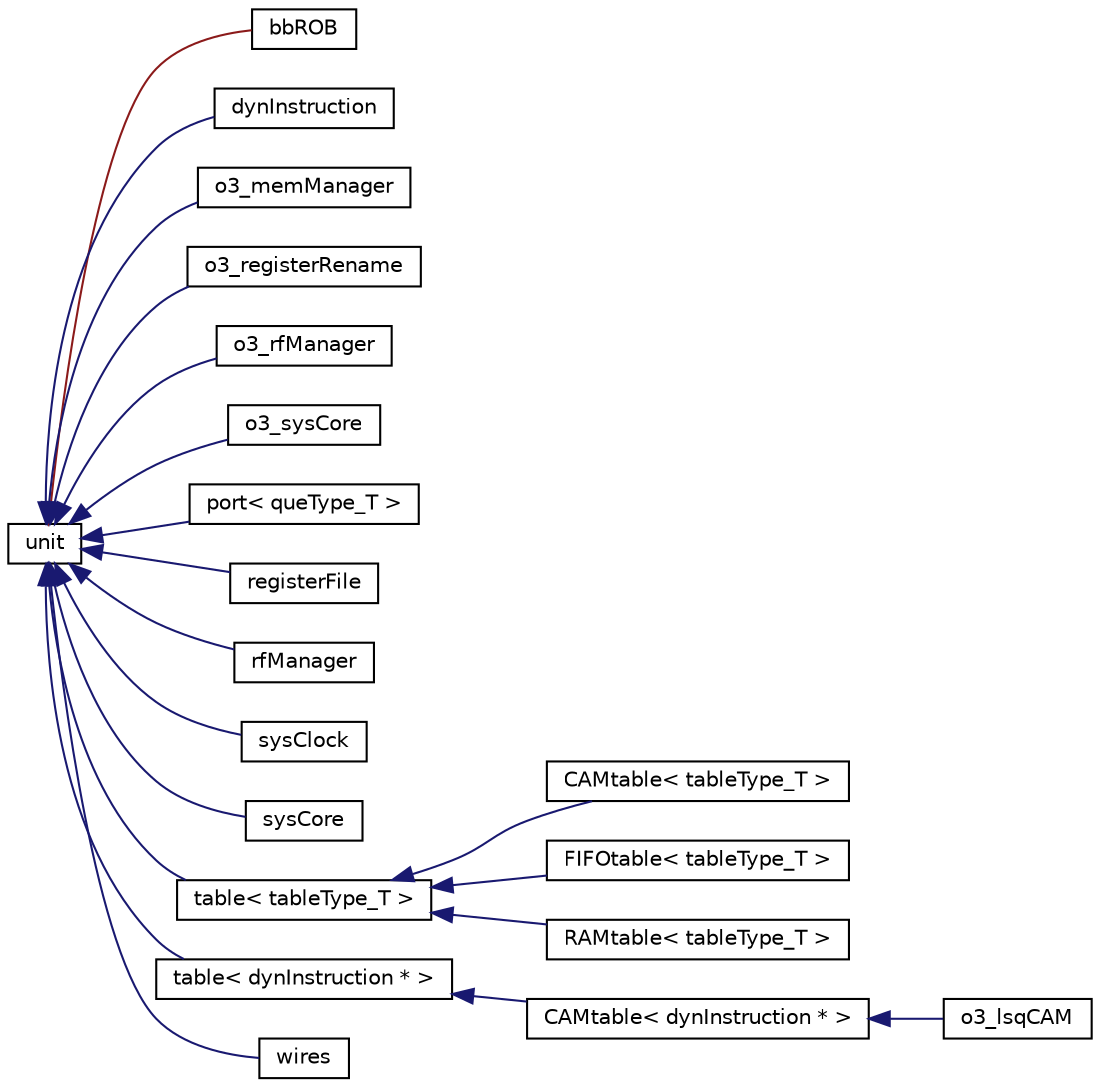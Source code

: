 digraph G
{
  edge [fontname="Helvetica",fontsize="10",labelfontname="Helvetica",labelfontsize="10"];
  node [fontname="Helvetica",fontsize="10",shape=record];
  rankdir=LR;
  Node1 [label="unit",height=0.2,width=0.4,color="black", fillcolor="white", style="filled",URL="$classunit.html"];
  Node1 -> Node2 [dir=back,color="firebrick4",fontsize="10",style="solid",fontname="Helvetica"];
  Node2 [label="bbROB",height=0.2,width=0.4,color="black", fillcolor="white", style="filled",URL="$classbbROB.html"];
  Node1 -> Node3 [dir=back,color="midnightblue",fontsize="10",style="solid",fontname="Helvetica"];
  Node3 [label="dynInstruction",height=0.2,width=0.4,color="black", fillcolor="white", style="filled",URL="$classdynInstruction.html"];
  Node1 -> Node4 [dir=back,color="midnightblue",fontsize="10",style="solid",fontname="Helvetica"];
  Node4 [label="o3_memManager",height=0.2,width=0.4,color="black", fillcolor="white", style="filled",URL="$classo3__memManager.html"];
  Node1 -> Node5 [dir=back,color="midnightblue",fontsize="10",style="solid",fontname="Helvetica"];
  Node5 [label="o3_registerRename",height=0.2,width=0.4,color="black", fillcolor="white", style="filled",URL="$classo3__registerRename.html"];
  Node1 -> Node6 [dir=back,color="midnightblue",fontsize="10",style="solid",fontname="Helvetica"];
  Node6 [label="o3_rfManager",height=0.2,width=0.4,color="black", fillcolor="white", style="filled",URL="$classo3__rfManager.html"];
  Node1 -> Node7 [dir=back,color="midnightblue",fontsize="10",style="solid",fontname="Helvetica"];
  Node7 [label="o3_sysCore",height=0.2,width=0.4,color="black", fillcolor="white", style="filled",URL="$classo3__sysCore.html"];
  Node1 -> Node8 [dir=back,color="midnightblue",fontsize="10",style="solid",fontname="Helvetica"];
  Node8 [label="port\< queType_T \>",height=0.2,width=0.4,color="black", fillcolor="white", style="filled",URL="$classport.html"];
  Node1 -> Node9 [dir=back,color="midnightblue",fontsize="10",style="solid",fontname="Helvetica"];
  Node9 [label="registerFile",height=0.2,width=0.4,color="black", fillcolor="white", style="filled",URL="$classregisterFile.html"];
  Node1 -> Node10 [dir=back,color="midnightblue",fontsize="10",style="solid",fontname="Helvetica"];
  Node10 [label="rfManager",height=0.2,width=0.4,color="black", fillcolor="white", style="filled",URL="$classrfManager.html"];
  Node1 -> Node11 [dir=back,color="midnightblue",fontsize="10",style="solid",fontname="Helvetica"];
  Node11 [label="sysClock",height=0.2,width=0.4,color="black", fillcolor="white", style="filled",URL="$classsysClock.html"];
  Node1 -> Node12 [dir=back,color="midnightblue",fontsize="10",style="solid",fontname="Helvetica"];
  Node12 [label="sysCore",height=0.2,width=0.4,color="black", fillcolor="white", style="filled",URL="$classsysCore.html"];
  Node1 -> Node13 [dir=back,color="midnightblue",fontsize="10",style="solid",fontname="Helvetica"];
  Node13 [label="table\< tableType_T \>",height=0.2,width=0.4,color="black", fillcolor="white", style="filled",URL="$classtable.html"];
  Node13 -> Node14 [dir=back,color="midnightblue",fontsize="10",style="solid",fontname="Helvetica"];
  Node14 [label="CAMtable\< tableType_T \>",height=0.2,width=0.4,color="black", fillcolor="white", style="filled",URL="$classCAMtable.html"];
  Node13 -> Node15 [dir=back,color="midnightblue",fontsize="10",style="solid",fontname="Helvetica"];
  Node15 [label="FIFOtable\< tableType_T \>",height=0.2,width=0.4,color="black", fillcolor="white", style="filled",URL="$classFIFOtable.html"];
  Node13 -> Node16 [dir=back,color="midnightblue",fontsize="10",style="solid",fontname="Helvetica"];
  Node16 [label="RAMtable\< tableType_T \>",height=0.2,width=0.4,color="black", fillcolor="white", style="filled",URL="$classRAMtable.html"];
  Node1 -> Node17 [dir=back,color="midnightblue",fontsize="10",style="solid",fontname="Helvetica"];
  Node17 [label="table\< dynInstruction * \>",height=0.2,width=0.4,color="black", fillcolor="white", style="filled",URL="$classtable.html"];
  Node17 -> Node18 [dir=back,color="midnightblue",fontsize="10",style="solid",fontname="Helvetica"];
  Node18 [label="CAMtable\< dynInstruction * \>",height=0.2,width=0.4,color="black", fillcolor="white", style="filled",URL="$classCAMtable.html"];
  Node18 -> Node19 [dir=back,color="midnightblue",fontsize="10",style="solid",fontname="Helvetica"];
  Node19 [label="o3_lsqCAM",height=0.2,width=0.4,color="black", fillcolor="white", style="filled",URL="$classo3__lsqCAM.html"];
  Node1 -> Node20 [dir=back,color="midnightblue",fontsize="10",style="solid",fontname="Helvetica"];
  Node20 [label="wires",height=0.2,width=0.4,color="black", fillcolor="white", style="filled",URL="$classwires.html"];
}
